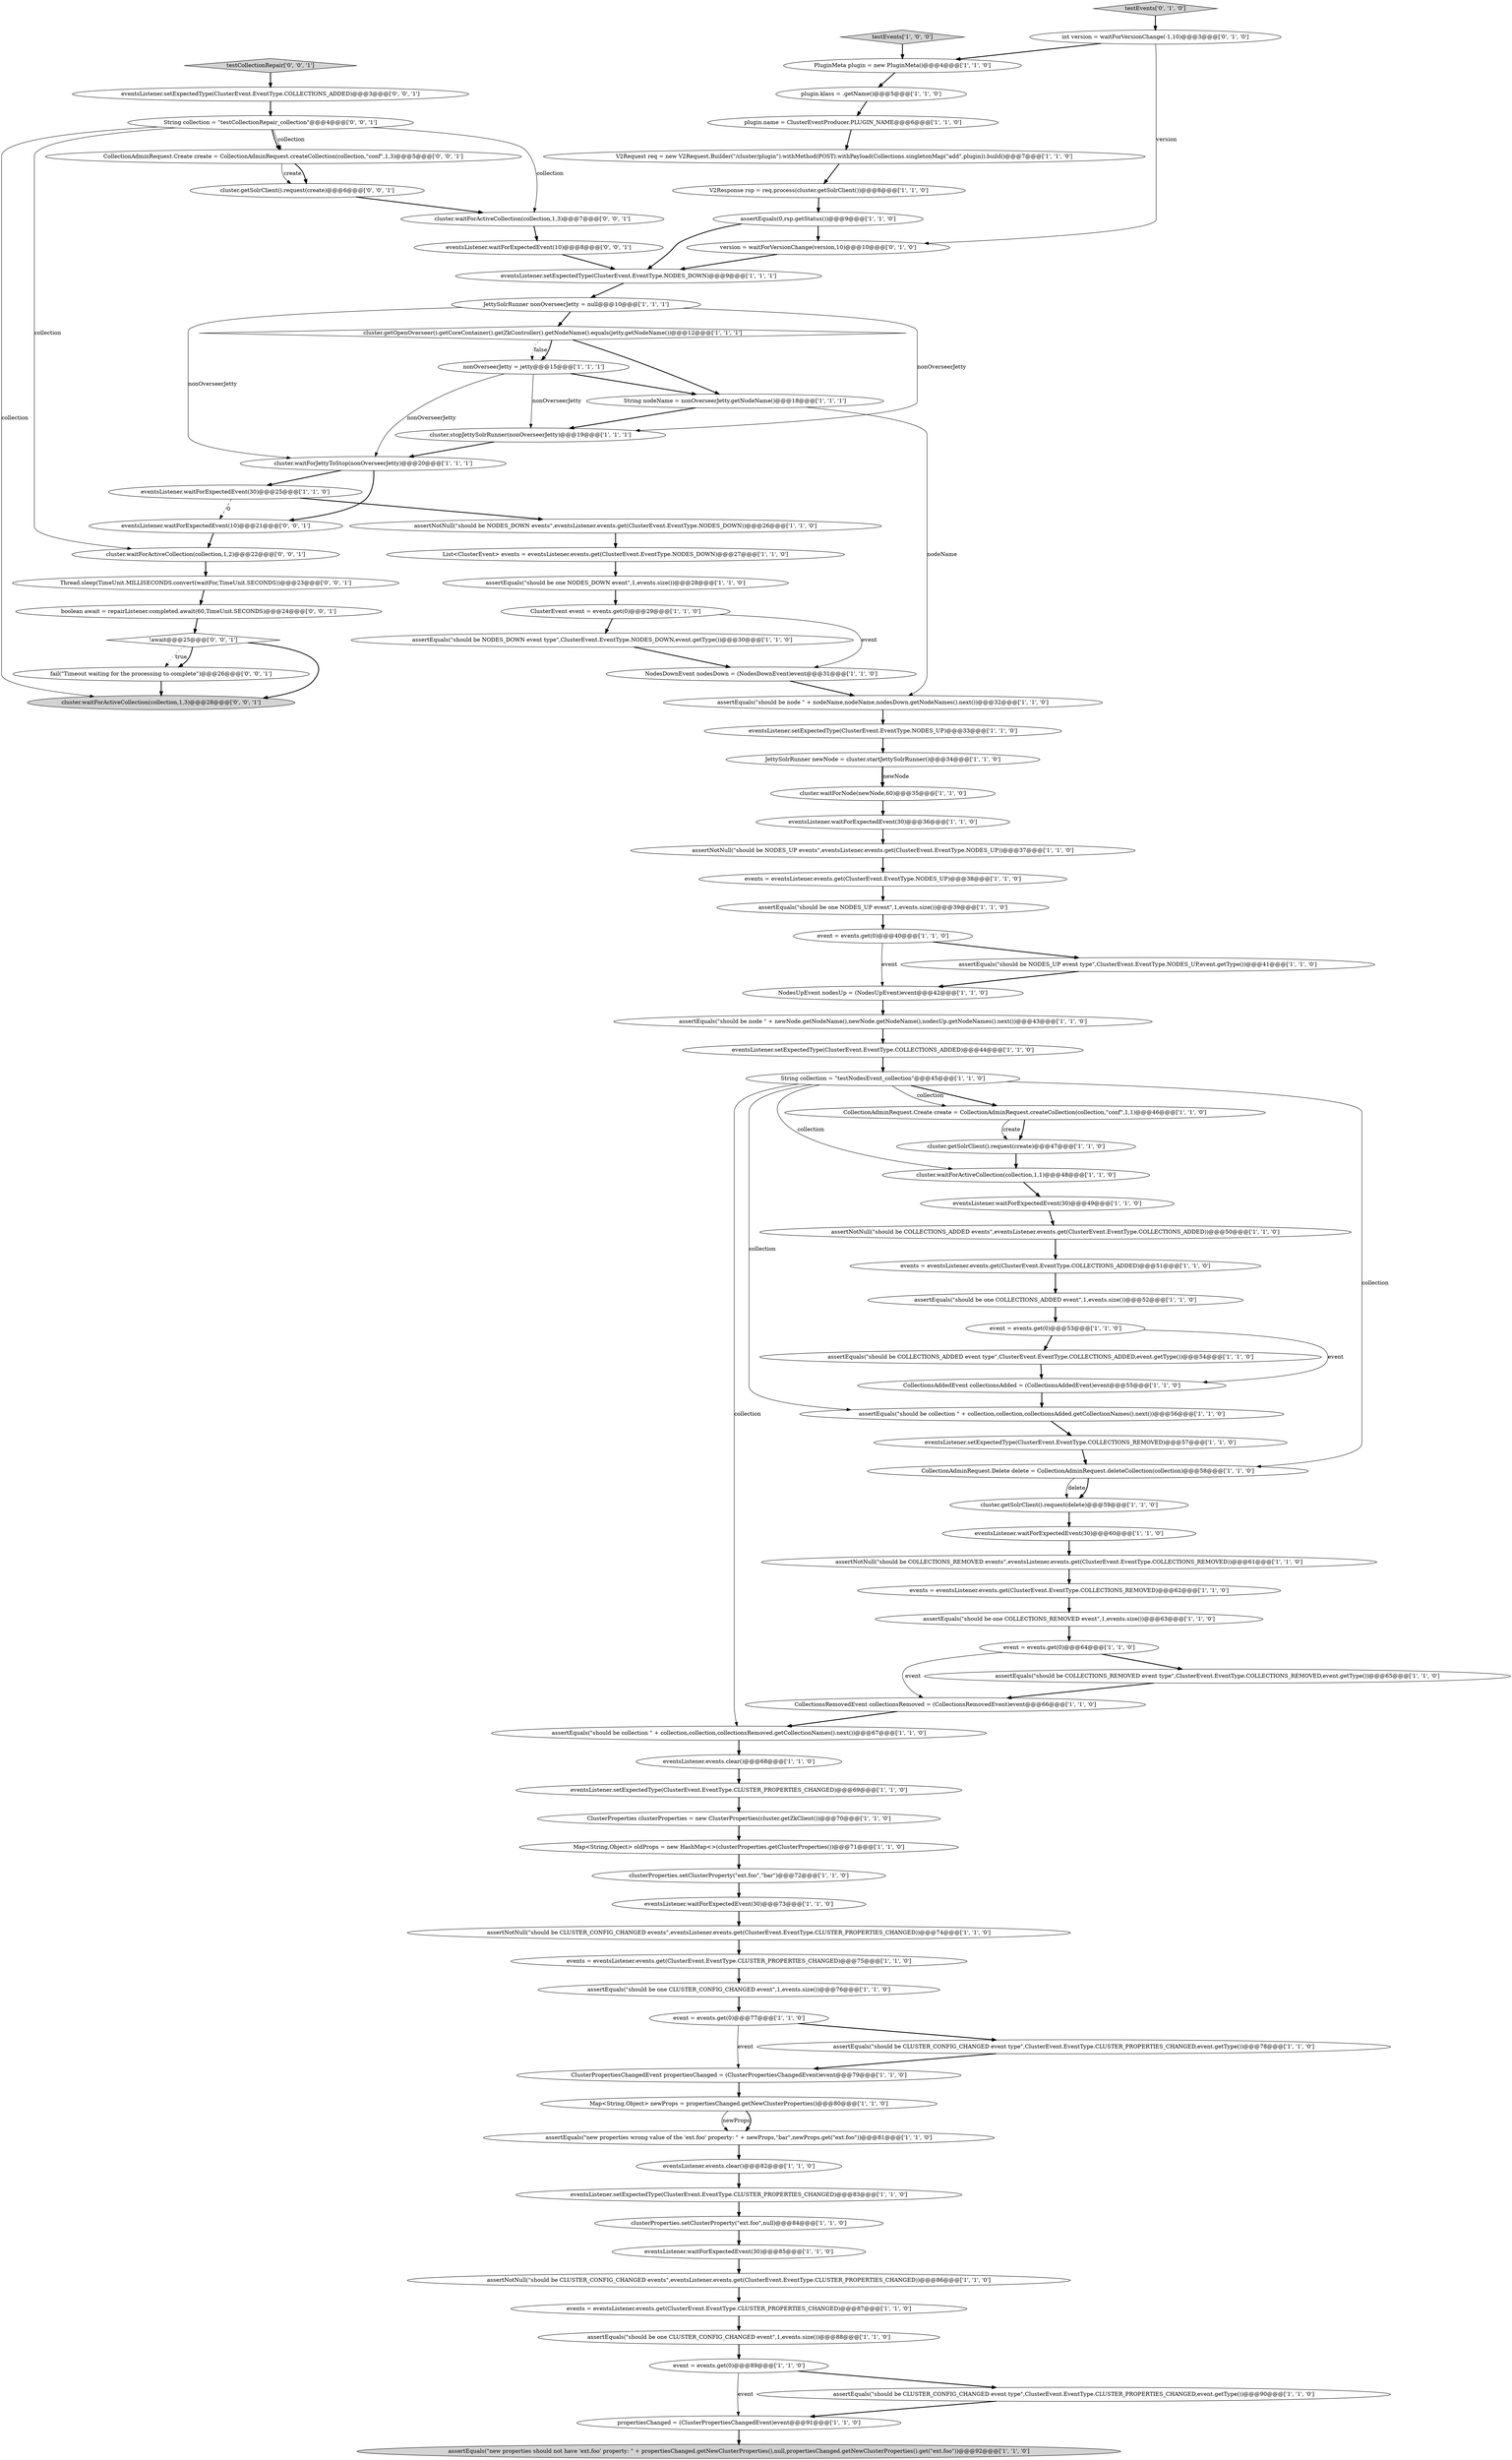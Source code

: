 digraph {
84 [style = filled, label = "version = waitForVersionChange(version,10)@@@10@@@['0', '1', '0']", fillcolor = white, shape = ellipse image = "AAA1AAABBB2BBB"];
12 [style = filled, label = "assertEquals(\"should be one COLLECTIONS_REMOVED event\",1,events.size())@@@63@@@['1', '1', '0']", fillcolor = white, shape = ellipse image = "AAA0AAABBB1BBB"];
57 [style = filled, label = "events = eventsListener.events.get(ClusterEvent.EventType.NODES_UP)@@@38@@@['1', '1', '0']", fillcolor = white, shape = ellipse image = "AAA0AAABBB1BBB"];
89 [style = filled, label = "Thread.sleep(TimeUnit.MILLISECONDS.convert(waitFor,TimeUnit.SECONDS))@@@23@@@['0', '0', '1']", fillcolor = white, shape = ellipse image = "AAA0AAABBB3BBB"];
47 [style = filled, label = "event = events.get(0)@@@77@@@['1', '1', '0']", fillcolor = white, shape = ellipse image = "AAA0AAABBB1BBB"];
94 [style = filled, label = "testCollectionRepair['0', '0', '1']", fillcolor = lightgray, shape = diamond image = "AAA0AAABBB3BBB"];
18 [style = filled, label = "assertEquals(0,rsp.getStatus())@@@9@@@['1', '1', '0']", fillcolor = white, shape = ellipse image = "AAA0AAABBB1BBB"];
69 [style = filled, label = "event = events.get(0)@@@40@@@['1', '1', '0']", fillcolor = white, shape = ellipse image = "AAA0AAABBB1BBB"];
38 [style = filled, label = "plugin.name = ClusterEventProducer.PLUGIN_NAME@@@6@@@['1', '1', '0']", fillcolor = white, shape = ellipse image = "AAA0AAABBB1BBB"];
34 [style = filled, label = "Map<String,Object> newProps = propertiesChanged.getNewClusterProperties()@@@80@@@['1', '1', '0']", fillcolor = white, shape = ellipse image = "AAA0AAABBB1BBB"];
31 [style = filled, label = "PluginMeta plugin = new PluginMeta()@@@4@@@['1', '1', '0']", fillcolor = white, shape = ellipse image = "AAA0AAABBB1BBB"];
93 [style = filled, label = "boolean await = repairListener.completed.await(60,TimeUnit.SECONDS)@@@24@@@['0', '0', '1']", fillcolor = white, shape = ellipse image = "AAA0AAABBB3BBB"];
86 [style = filled, label = "String collection = \"testCollectionRepair_collection\"@@@4@@@['0', '0', '1']", fillcolor = white, shape = ellipse image = "AAA0AAABBB3BBB"];
16 [style = filled, label = "ClusterEvent event = events.get(0)@@@29@@@['1', '1', '0']", fillcolor = white, shape = ellipse image = "AAA0AAABBB1BBB"];
92 [style = filled, label = "CollectionAdminRequest.Create create = CollectionAdminRequest.createCollection(collection,\"conf\",1,3)@@@5@@@['0', '0', '1']", fillcolor = white, shape = ellipse image = "AAA0AAABBB3BBB"];
10 [style = filled, label = "assertNotNull(\"should be CLUSTER_CONFIG_CHANGED events\",eventsListener.events.get(ClusterEvent.EventType.CLUSTER_PROPERTIES_CHANGED))@@@86@@@['1', '1', '0']", fillcolor = white, shape = ellipse image = "AAA0AAABBB1BBB"];
91 [style = filled, label = "!await@@@25@@@['0', '0', '1']", fillcolor = white, shape = diamond image = "AAA0AAABBB3BBB"];
80 [style = filled, label = "cluster.getSolrClient().request(create)@@@47@@@['1', '1', '0']", fillcolor = white, shape = ellipse image = "AAA0AAABBB1BBB"];
21 [style = filled, label = "events = eventsListener.events.get(ClusterEvent.EventType.CLUSTER_PROPERTIES_CHANGED)@@@75@@@['1', '1', '0']", fillcolor = white, shape = ellipse image = "AAA0AAABBB1BBB"];
72 [style = filled, label = "event = events.get(0)@@@89@@@['1', '1', '0']", fillcolor = white, shape = ellipse image = "AAA0AAABBB1BBB"];
88 [style = filled, label = "fail(\"Timeout waiting for the processing to complete\")@@@26@@@['0', '0', '1']", fillcolor = white, shape = ellipse image = "AAA0AAABBB3BBB"];
75 [style = filled, label = "event = events.get(0)@@@53@@@['1', '1', '0']", fillcolor = white, shape = ellipse image = "AAA0AAABBB1BBB"];
15 [style = filled, label = "cluster.stopJettySolrRunner(nonOverseerJetty)@@@19@@@['1', '1', '1']", fillcolor = white, shape = ellipse image = "AAA0AAABBB1BBB"];
43 [style = filled, label = "assertEquals(\"should be CLUSTER_CONFIG_CHANGED event type\",ClusterEvent.EventType.CLUSTER_PROPERTIES_CHANGED,event.getType())@@@78@@@['1', '1', '0']", fillcolor = white, shape = ellipse image = "AAA0AAABBB1BBB"];
51 [style = filled, label = "eventsListener.waitForExpectedEvent(30)@@@36@@@['1', '1', '0']", fillcolor = white, shape = ellipse image = "AAA0AAABBB1BBB"];
0 [style = filled, label = "assertEquals(\"should be COLLECTIONS_ADDED event type\",ClusterEvent.EventType.COLLECTIONS_ADDED,event.getType())@@@54@@@['1', '1', '0']", fillcolor = white, shape = ellipse image = "AAA0AAABBB1BBB"];
67 [style = filled, label = "testEvents['1', '0', '0']", fillcolor = lightgray, shape = diamond image = "AAA0AAABBB1BBB"];
50 [style = filled, label = "assertEquals(\"should be one COLLECTIONS_ADDED event\",1,events.size())@@@52@@@['1', '1', '0']", fillcolor = white, shape = ellipse image = "AAA0AAABBB1BBB"];
7 [style = filled, label = "eventsListener.setExpectedType(ClusterEvent.EventType.NODES_UP)@@@33@@@['1', '1', '0']", fillcolor = white, shape = ellipse image = "AAA0AAABBB1BBB"];
41 [style = filled, label = "cluster.getSolrClient().request(delete)@@@59@@@['1', '1', '0']", fillcolor = white, shape = ellipse image = "AAA0AAABBB1BBB"];
63 [style = filled, label = "eventsListener.events.clear()@@@82@@@['1', '1', '0']", fillcolor = white, shape = ellipse image = "AAA0AAABBB1BBB"];
95 [style = filled, label = "eventsListener.waitForExpectedEvent(10)@@@8@@@['0', '0', '1']", fillcolor = white, shape = ellipse image = "AAA0AAABBB3BBB"];
23 [style = filled, label = "eventsListener.waitForExpectedEvent(30)@@@73@@@['1', '1', '0']", fillcolor = white, shape = ellipse image = "AAA0AAABBB1BBB"];
5 [style = filled, label = "eventsListener.setExpectedType(ClusterEvent.EventType.COLLECTIONS_REMOVED)@@@57@@@['1', '1', '0']", fillcolor = white, shape = ellipse image = "AAA0AAABBB1BBB"];
44 [style = filled, label = "cluster.waitForActiveCollection(collection,1,1)@@@48@@@['1', '1', '0']", fillcolor = white, shape = ellipse image = "AAA0AAABBB1BBB"];
1 [style = filled, label = "assertEquals(\"should be collection \" + collection,collection,collectionsAdded.getCollectionNames().next())@@@56@@@['1', '1', '0']", fillcolor = white, shape = ellipse image = "AAA0AAABBB1BBB"];
42 [style = filled, label = "ClusterProperties clusterProperties = new ClusterProperties(cluster.getZkClient())@@@70@@@['1', '1', '0']", fillcolor = white, shape = ellipse image = "AAA0AAABBB1BBB"];
60 [style = filled, label = "assertNotNull(\"should be NODES_DOWN events\",eventsListener.events.get(ClusterEvent.EventType.NODES_DOWN))@@@26@@@['1', '1', '0']", fillcolor = white, shape = ellipse image = "AAA0AAABBB1BBB"];
97 [style = filled, label = "eventsListener.setExpectedType(ClusterEvent.EventType.COLLECTIONS_ADDED)@@@3@@@['0', '0', '1']", fillcolor = white, shape = ellipse image = "AAA0AAABBB3BBB"];
52 [style = filled, label = "CollectionAdminRequest.Delete delete = CollectionAdminRequest.deleteCollection(collection)@@@58@@@['1', '1', '0']", fillcolor = white, shape = ellipse image = "AAA0AAABBB1BBB"];
68 [style = filled, label = "String nodeName = nonOverseerJetty.getNodeName()@@@18@@@['1', '1', '1']", fillcolor = white, shape = ellipse image = "AAA0AAABBB1BBB"];
87 [style = filled, label = "cluster.waitForActiveCollection(collection,1,3)@@@28@@@['0', '0', '1']", fillcolor = lightgray, shape = ellipse image = "AAA0AAABBB3BBB"];
20 [style = filled, label = "eventsListener.setExpectedType(ClusterEvent.EventType.CLUSTER_PROPERTIES_CHANGED)@@@83@@@['1', '1', '0']", fillcolor = white, shape = ellipse image = "AAA0AAABBB1BBB"];
56 [style = filled, label = "CollectionsAddedEvent collectionsAdded = (CollectionsAddedEvent)event@@@55@@@['1', '1', '0']", fillcolor = white, shape = ellipse image = "AAA0AAABBB1BBB"];
66 [style = filled, label = "assertEquals(\"should be NODES_DOWN event type\",ClusterEvent.EventType.NODES_DOWN,event.getType())@@@30@@@['1', '1', '0']", fillcolor = white, shape = ellipse image = "AAA0AAABBB1BBB"];
32 [style = filled, label = "assertNotNull(\"should be CLUSTER_CONFIG_CHANGED events\",eventsListener.events.get(ClusterEvent.EventType.CLUSTER_PROPERTIES_CHANGED))@@@74@@@['1', '1', '0']", fillcolor = white, shape = ellipse image = "AAA0AAABBB1BBB"];
6 [style = filled, label = "eventsListener.setExpectedType(ClusterEvent.EventType.NODES_DOWN)@@@9@@@['1', '1', '1']", fillcolor = white, shape = ellipse image = "AAA0AAABBB1BBB"];
37 [style = filled, label = "assertEquals(\"should be CLUSTER_CONFIG_CHANGED event type\",ClusterEvent.EventType.CLUSTER_PROPERTIES_CHANGED,event.getType())@@@90@@@['1', '1', '0']", fillcolor = white, shape = ellipse image = "AAA0AAABBB1BBB"];
82 [style = filled, label = "int version = waitForVersionChange(-1,10)@@@3@@@['0', '1', '0']", fillcolor = white, shape = ellipse image = "AAA1AAABBB2BBB"];
53 [style = filled, label = "assertEquals(\"new properties wrong value of the 'ext.foo' property: \" + newProps,\"bar\",newProps.get(\"ext.foo\"))@@@81@@@['1', '1', '0']", fillcolor = white, shape = ellipse image = "AAA0AAABBB1BBB"];
85 [style = filled, label = "cluster.waitForActiveCollection(collection,1,2)@@@22@@@['0', '0', '1']", fillcolor = white, shape = ellipse image = "AAA0AAABBB3BBB"];
28 [style = filled, label = "assertNotNull(\"should be NODES_UP events\",eventsListener.events.get(ClusterEvent.EventType.NODES_UP))@@@37@@@['1', '1', '0']", fillcolor = white, shape = ellipse image = "AAA0AAABBB1BBB"];
36 [style = filled, label = "Map<String,Object> oldProps = new HashMap<>(clusterProperties.getClusterProperties())@@@71@@@['1', '1', '0']", fillcolor = white, shape = ellipse image = "AAA0AAABBB1BBB"];
14 [style = filled, label = "assertNotNull(\"should be COLLECTIONS_REMOVED events\",eventsListener.events.get(ClusterEvent.EventType.COLLECTIONS_REMOVED))@@@61@@@['1', '1', '0']", fillcolor = white, shape = ellipse image = "AAA0AAABBB1BBB"];
64 [style = filled, label = "clusterProperties.setClusterProperty(\"ext.foo\",null)@@@84@@@['1', '1', '0']", fillcolor = white, shape = ellipse image = "AAA0AAABBB1BBB"];
61 [style = filled, label = "event = events.get(0)@@@64@@@['1', '1', '0']", fillcolor = white, shape = ellipse image = "AAA0AAABBB1BBB"];
55 [style = filled, label = "CollectionAdminRequest.Create create = CollectionAdminRequest.createCollection(collection,\"conf\",1,1)@@@46@@@['1', '1', '0']", fillcolor = white, shape = ellipse image = "AAA0AAABBB1BBB"];
11 [style = filled, label = "nonOverseerJetty = jetty@@@15@@@['1', '1', '1']", fillcolor = white, shape = ellipse image = "AAA0AAABBB1BBB"];
17 [style = filled, label = "assertNotNull(\"should be COLLECTIONS_ADDED events\",eventsListener.events.get(ClusterEvent.EventType.COLLECTIONS_ADDED))@@@50@@@['1', '1', '0']", fillcolor = white, shape = ellipse image = "AAA0AAABBB1BBB"];
54 [style = filled, label = "assertEquals(\"should be node \" + newNode.getNodeName(),newNode.getNodeName(),nodesUp.getNodeNames().next())@@@43@@@['1', '1', '0']", fillcolor = white, shape = ellipse image = "AAA0AAABBB1BBB"];
4 [style = filled, label = "assertEquals(\"should be one CLUSTER_CONFIG_CHANGED event\",1,events.size())@@@76@@@['1', '1', '0']", fillcolor = white, shape = ellipse image = "AAA0AAABBB1BBB"];
76 [style = filled, label = "assertEquals(\"should be NODES_UP event type\",ClusterEvent.EventType.NODES_UP,event.getType())@@@41@@@['1', '1', '0']", fillcolor = white, shape = ellipse image = "AAA0AAABBB1BBB"];
70 [style = filled, label = "ClusterPropertiesChangedEvent propertiesChanged = (ClusterPropertiesChangedEvent)event@@@79@@@['1', '1', '0']", fillcolor = white, shape = ellipse image = "AAA0AAABBB1BBB"];
30 [style = filled, label = "assertEquals(\"new properties should not have 'ext.foo' property: \" + propertiesChanged.getNewClusterProperties(),null,propertiesChanged.getNewClusterProperties().get(\"ext.foo\"))@@@92@@@['1', '1', '0']", fillcolor = lightgray, shape = ellipse image = "AAA0AAABBB1BBB"];
65 [style = filled, label = "assertEquals(\"should be one CLUSTER_CONFIG_CHANGED event\",1,events.size())@@@88@@@['1', '1', '0']", fillcolor = white, shape = ellipse image = "AAA0AAABBB1BBB"];
62 [style = filled, label = "assertEquals(\"should be COLLECTIONS_REMOVED event type\",ClusterEvent.EventType.COLLECTIONS_REMOVED,event.getType())@@@65@@@['1', '1', '0']", fillcolor = white, shape = ellipse image = "AAA0AAABBB1BBB"];
19 [style = filled, label = "String collection = \"testNodesEvent_collection\"@@@45@@@['1', '1', '0']", fillcolor = white, shape = ellipse image = "AAA0AAABBB1BBB"];
13 [style = filled, label = "eventsListener.setExpectedType(ClusterEvent.EventType.COLLECTIONS_ADDED)@@@44@@@['1', '1', '0']", fillcolor = white, shape = ellipse image = "AAA0AAABBB1BBB"];
35 [style = filled, label = "NodesUpEvent nodesUp = (NodesUpEvent)event@@@42@@@['1', '1', '0']", fillcolor = white, shape = ellipse image = "AAA0AAABBB1BBB"];
48 [style = filled, label = "cluster.waitForJettyToStop(nonOverseerJetty)@@@20@@@['1', '1', '1']", fillcolor = white, shape = ellipse image = "AAA0AAABBB1BBB"];
79 [style = filled, label = "List<ClusterEvent> events = eventsListener.events.get(ClusterEvent.EventType.NODES_DOWN)@@@27@@@['1', '1', '0']", fillcolor = white, shape = ellipse image = "AAA0AAABBB1BBB"];
71 [style = filled, label = "JettySolrRunner newNode = cluster.startJettySolrRunner()@@@34@@@['1', '1', '0']", fillcolor = white, shape = ellipse image = "AAA0AAABBB1BBB"];
49 [style = filled, label = "eventsListener.events.clear()@@@68@@@['1', '1', '0']", fillcolor = white, shape = ellipse image = "AAA0AAABBB1BBB"];
77 [style = filled, label = "eventsListener.setExpectedType(ClusterEvent.EventType.CLUSTER_PROPERTIES_CHANGED)@@@69@@@['1', '1', '0']", fillcolor = white, shape = ellipse image = "AAA0AAABBB1BBB"];
3 [style = filled, label = "CollectionsRemovedEvent collectionsRemoved = (CollectionsRemovedEvent)event@@@66@@@['1', '1', '0']", fillcolor = white, shape = ellipse image = "AAA0AAABBB1BBB"];
90 [style = filled, label = "cluster.waitForActiveCollection(collection,1,3)@@@7@@@['0', '0', '1']", fillcolor = white, shape = ellipse image = "AAA0AAABBB3BBB"];
40 [style = filled, label = "JettySolrRunner nonOverseerJetty = null@@@10@@@['1', '1', '1']", fillcolor = white, shape = ellipse image = "AAA0AAABBB1BBB"];
45 [style = filled, label = "clusterProperties.setClusterProperty(\"ext.foo\",\"bar\")@@@72@@@['1', '1', '0']", fillcolor = white, shape = ellipse image = "AAA0AAABBB1BBB"];
39 [style = filled, label = "events = eventsListener.events.get(ClusterEvent.EventType.COLLECTIONS_REMOVED)@@@62@@@['1', '1', '0']", fillcolor = white, shape = ellipse image = "AAA0AAABBB1BBB"];
26 [style = filled, label = "eventsListener.waitForExpectedEvent(30)@@@49@@@['1', '1', '0']", fillcolor = white, shape = ellipse image = "AAA0AAABBB1BBB"];
2 [style = filled, label = "events = eventsListener.events.get(ClusterEvent.EventType.COLLECTIONS_ADDED)@@@51@@@['1', '1', '0']", fillcolor = white, shape = ellipse image = "AAA0AAABBB1BBB"];
74 [style = filled, label = "events = eventsListener.events.get(ClusterEvent.EventType.CLUSTER_PROPERTIES_CHANGED)@@@87@@@['1', '1', '0']", fillcolor = white, shape = ellipse image = "AAA0AAABBB1BBB"];
83 [style = filled, label = "testEvents['0', '1', '0']", fillcolor = lightgray, shape = diamond image = "AAA0AAABBB2BBB"];
96 [style = filled, label = "cluster.getSolrClient().request(create)@@@6@@@['0', '0', '1']", fillcolor = white, shape = ellipse image = "AAA0AAABBB3BBB"];
58 [style = filled, label = "assertEquals(\"should be one NODES_UP event\",1,events.size())@@@39@@@['1', '1', '0']", fillcolor = white, shape = ellipse image = "AAA0AAABBB1BBB"];
8 [style = filled, label = "eventsListener.waitForExpectedEvent(30)@@@85@@@['1', '1', '0']", fillcolor = white, shape = ellipse image = "AAA0AAABBB1BBB"];
9 [style = filled, label = "cluster.waitForNode(newNode,60)@@@35@@@['1', '1', '0']", fillcolor = white, shape = ellipse image = "AAA0AAABBB1BBB"];
27 [style = filled, label = "plugin.klass = .getName()@@@5@@@['1', '1', '0']", fillcolor = white, shape = ellipse image = "AAA0AAABBB1BBB"];
78 [style = filled, label = "cluster.getOpenOverseer().getCoreContainer().getZkController().getNodeName().equals(jetty.getNodeName())@@@12@@@['1', '1', '1']", fillcolor = white, shape = diamond image = "AAA0AAABBB1BBB"];
46 [style = filled, label = "V2Response rsp = req.process(cluster.getSolrClient())@@@8@@@['1', '1', '0']", fillcolor = white, shape = ellipse image = "AAA0AAABBB1BBB"];
98 [style = filled, label = "eventsListener.waitForExpectedEvent(10)@@@21@@@['0', '0', '1']", fillcolor = white, shape = ellipse image = "AAA0AAABBB3BBB"];
81 [style = filled, label = "eventsListener.waitForExpectedEvent(30)@@@25@@@['1', '1', '0']", fillcolor = white, shape = ellipse image = "AAA0AAABBB1BBB"];
33 [style = filled, label = "assertEquals(\"should be one NODES_DOWN event\",1,events.size())@@@28@@@['1', '1', '0']", fillcolor = white, shape = ellipse image = "AAA0AAABBB1BBB"];
24 [style = filled, label = "NodesDownEvent nodesDown = (NodesDownEvent)event@@@31@@@['1', '1', '0']", fillcolor = white, shape = ellipse image = "AAA0AAABBB1BBB"];
59 [style = filled, label = "V2Request req = new V2Request.Builder(\"/cluster/plugin\").withMethod(POST).withPayload(Collections.singletonMap(\"add\",plugin)).build()@@@7@@@['1', '1', '0']", fillcolor = white, shape = ellipse image = "AAA0AAABBB1BBB"];
29 [style = filled, label = "assertEquals(\"should be collection \" + collection,collection,collectionsRemoved.getCollectionNames().next())@@@67@@@['1', '1', '0']", fillcolor = white, shape = ellipse image = "AAA0AAABBB1BBB"];
73 [style = filled, label = "propertiesChanged = (ClusterPropertiesChangedEvent)event@@@91@@@['1', '1', '0']", fillcolor = white, shape = ellipse image = "AAA0AAABBB1BBB"];
25 [style = filled, label = "eventsListener.waitForExpectedEvent(30)@@@60@@@['1', '1', '0']", fillcolor = white, shape = ellipse image = "AAA0AAABBB1BBB"];
22 [style = filled, label = "assertEquals(\"should be node \" + nodeName,nodeName,nodesDown.getNodeNames().next())@@@32@@@['1', '1', '0']", fillcolor = white, shape = ellipse image = "AAA0AAABBB1BBB"];
59->46 [style = bold, label=""];
86->92 [style = bold, label=""];
78->11 [style = dotted, label="false"];
6->40 [style = bold, label=""];
50->75 [style = bold, label=""];
26->17 [style = bold, label=""];
23->32 [style = bold, label=""];
92->96 [style = solid, label="create"];
60->79 [style = bold, label=""];
47->70 [style = solid, label="event"];
9->51 [style = bold, label=""];
64->8 [style = bold, label=""];
81->60 [style = bold, label=""];
43->70 [style = bold, label=""];
82->31 [style = bold, label=""];
72->73 [style = solid, label="event"];
68->22 [style = solid, label="nodeName"];
84->6 [style = bold, label=""];
67->31 [style = bold, label=""];
52->41 [style = solid, label="delete"];
16->66 [style = bold, label=""];
7->71 [style = bold, label=""];
48->98 [style = bold, label=""];
51->28 [style = bold, label=""];
71->9 [style = bold, label=""];
86->90 [style = solid, label="collection"];
83->82 [style = bold, label=""];
80->44 [style = bold, label=""];
21->4 [style = bold, label=""];
78->11 [style = bold, label=""];
17->2 [style = bold, label=""];
1->5 [style = bold, label=""];
36->45 [style = bold, label=""];
56->1 [style = bold, label=""];
91->88 [style = dotted, label="true"];
75->0 [style = bold, label=""];
47->43 [style = bold, label=""];
19->29 [style = solid, label="collection"];
14->39 [style = bold, label=""];
16->24 [style = solid, label="event"];
28->57 [style = bold, label=""];
25->14 [style = bold, label=""];
19->52 [style = solid, label="collection"];
55->80 [style = bold, label=""];
96->90 [style = bold, label=""];
34->53 [style = solid, label="newProps"];
34->53 [style = bold, label=""];
40->15 [style = solid, label="nonOverseerJetty"];
35->54 [style = bold, label=""];
54->13 [style = bold, label=""];
76->35 [style = bold, label=""];
19->1 [style = solid, label="collection"];
86->85 [style = solid, label="collection"];
55->80 [style = solid, label="create"];
40->78 [style = bold, label=""];
97->86 [style = bold, label=""];
91->87 [style = bold, label=""];
11->68 [style = bold, label=""];
91->88 [style = bold, label=""];
69->35 [style = solid, label="event"];
37->73 [style = bold, label=""];
45->23 [style = bold, label=""];
0->56 [style = bold, label=""];
65->72 [style = bold, label=""];
19->55 [style = bold, label=""];
10->74 [style = bold, label=""];
93->91 [style = bold, label=""];
18->84 [style = bold, label=""];
38->59 [style = bold, label=""];
8->10 [style = bold, label=""];
18->6 [style = bold, label=""];
66->24 [style = bold, label=""];
3->29 [style = bold, label=""];
68->15 [style = bold, label=""];
63->20 [style = bold, label=""];
78->68 [style = bold, label=""];
13->19 [style = bold, label=""];
4->47 [style = bold, label=""];
53->63 [style = bold, label=""];
27->38 [style = bold, label=""];
73->30 [style = bold, label=""];
40->48 [style = solid, label="nonOverseerJetty"];
61->3 [style = solid, label="event"];
61->62 [style = bold, label=""];
81->98 [style = dashed, label="0"];
92->96 [style = bold, label=""];
19->55 [style = solid, label="collection"];
20->64 [style = bold, label=""];
15->48 [style = bold, label=""];
71->9 [style = solid, label="newNode"];
42->36 [style = bold, label=""];
46->18 [style = bold, label=""];
29->49 [style = bold, label=""];
12->61 [style = bold, label=""];
57->58 [style = bold, label=""];
11->48 [style = solid, label="nonOverseerJetty"];
44->26 [style = bold, label=""];
5->52 [style = bold, label=""];
82->84 [style = solid, label="version"];
98->85 [style = bold, label=""];
41->25 [style = bold, label=""];
11->15 [style = solid, label="nonOverseerJetty"];
19->44 [style = solid, label="collection"];
58->69 [style = bold, label=""];
94->97 [style = bold, label=""];
89->93 [style = bold, label=""];
86->92 [style = solid, label="collection"];
74->65 [style = bold, label=""];
79->33 [style = bold, label=""];
33->16 [style = bold, label=""];
24->22 [style = bold, label=""];
32->21 [style = bold, label=""];
48->81 [style = bold, label=""];
72->37 [style = bold, label=""];
39->12 [style = bold, label=""];
75->56 [style = solid, label="event"];
88->87 [style = bold, label=""];
22->7 [style = bold, label=""];
52->41 [style = bold, label=""];
86->87 [style = solid, label="collection"];
95->6 [style = bold, label=""];
90->95 [style = bold, label=""];
85->89 [style = bold, label=""];
2->50 [style = bold, label=""];
70->34 [style = bold, label=""];
62->3 [style = bold, label=""];
77->42 [style = bold, label=""];
31->27 [style = bold, label=""];
69->76 [style = bold, label=""];
49->77 [style = bold, label=""];
}
